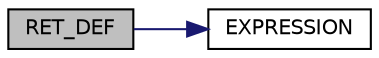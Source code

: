 digraph "RET_DEF"
{
 // LATEX_PDF_SIZE
  edge [fontname="Helvetica",fontsize="10",labelfontname="Helvetica",labelfontsize="10"];
  node [fontname="Helvetica",fontsize="10",shape=record];
  rankdir="LR";
  Node1 [label="RET_DEF",height=0.2,width=0.4,color="black", fillcolor="grey75", style="filled", fontcolor="black",tooltip="Processes return command."];
  Node1 -> Node2 [color="midnightblue",fontsize="10",style="solid",fontname="Helvetica"];
  Node2 [label="EXPRESSION",height=0.2,width=0.4,color="black", fillcolor="white", style="filled",URL="$syntactic__analysis_8c.html#a38b7a13b9a5926c2c4b6af62cec86f85",tooltip="Function for processing another argument which is in queue."];
}
